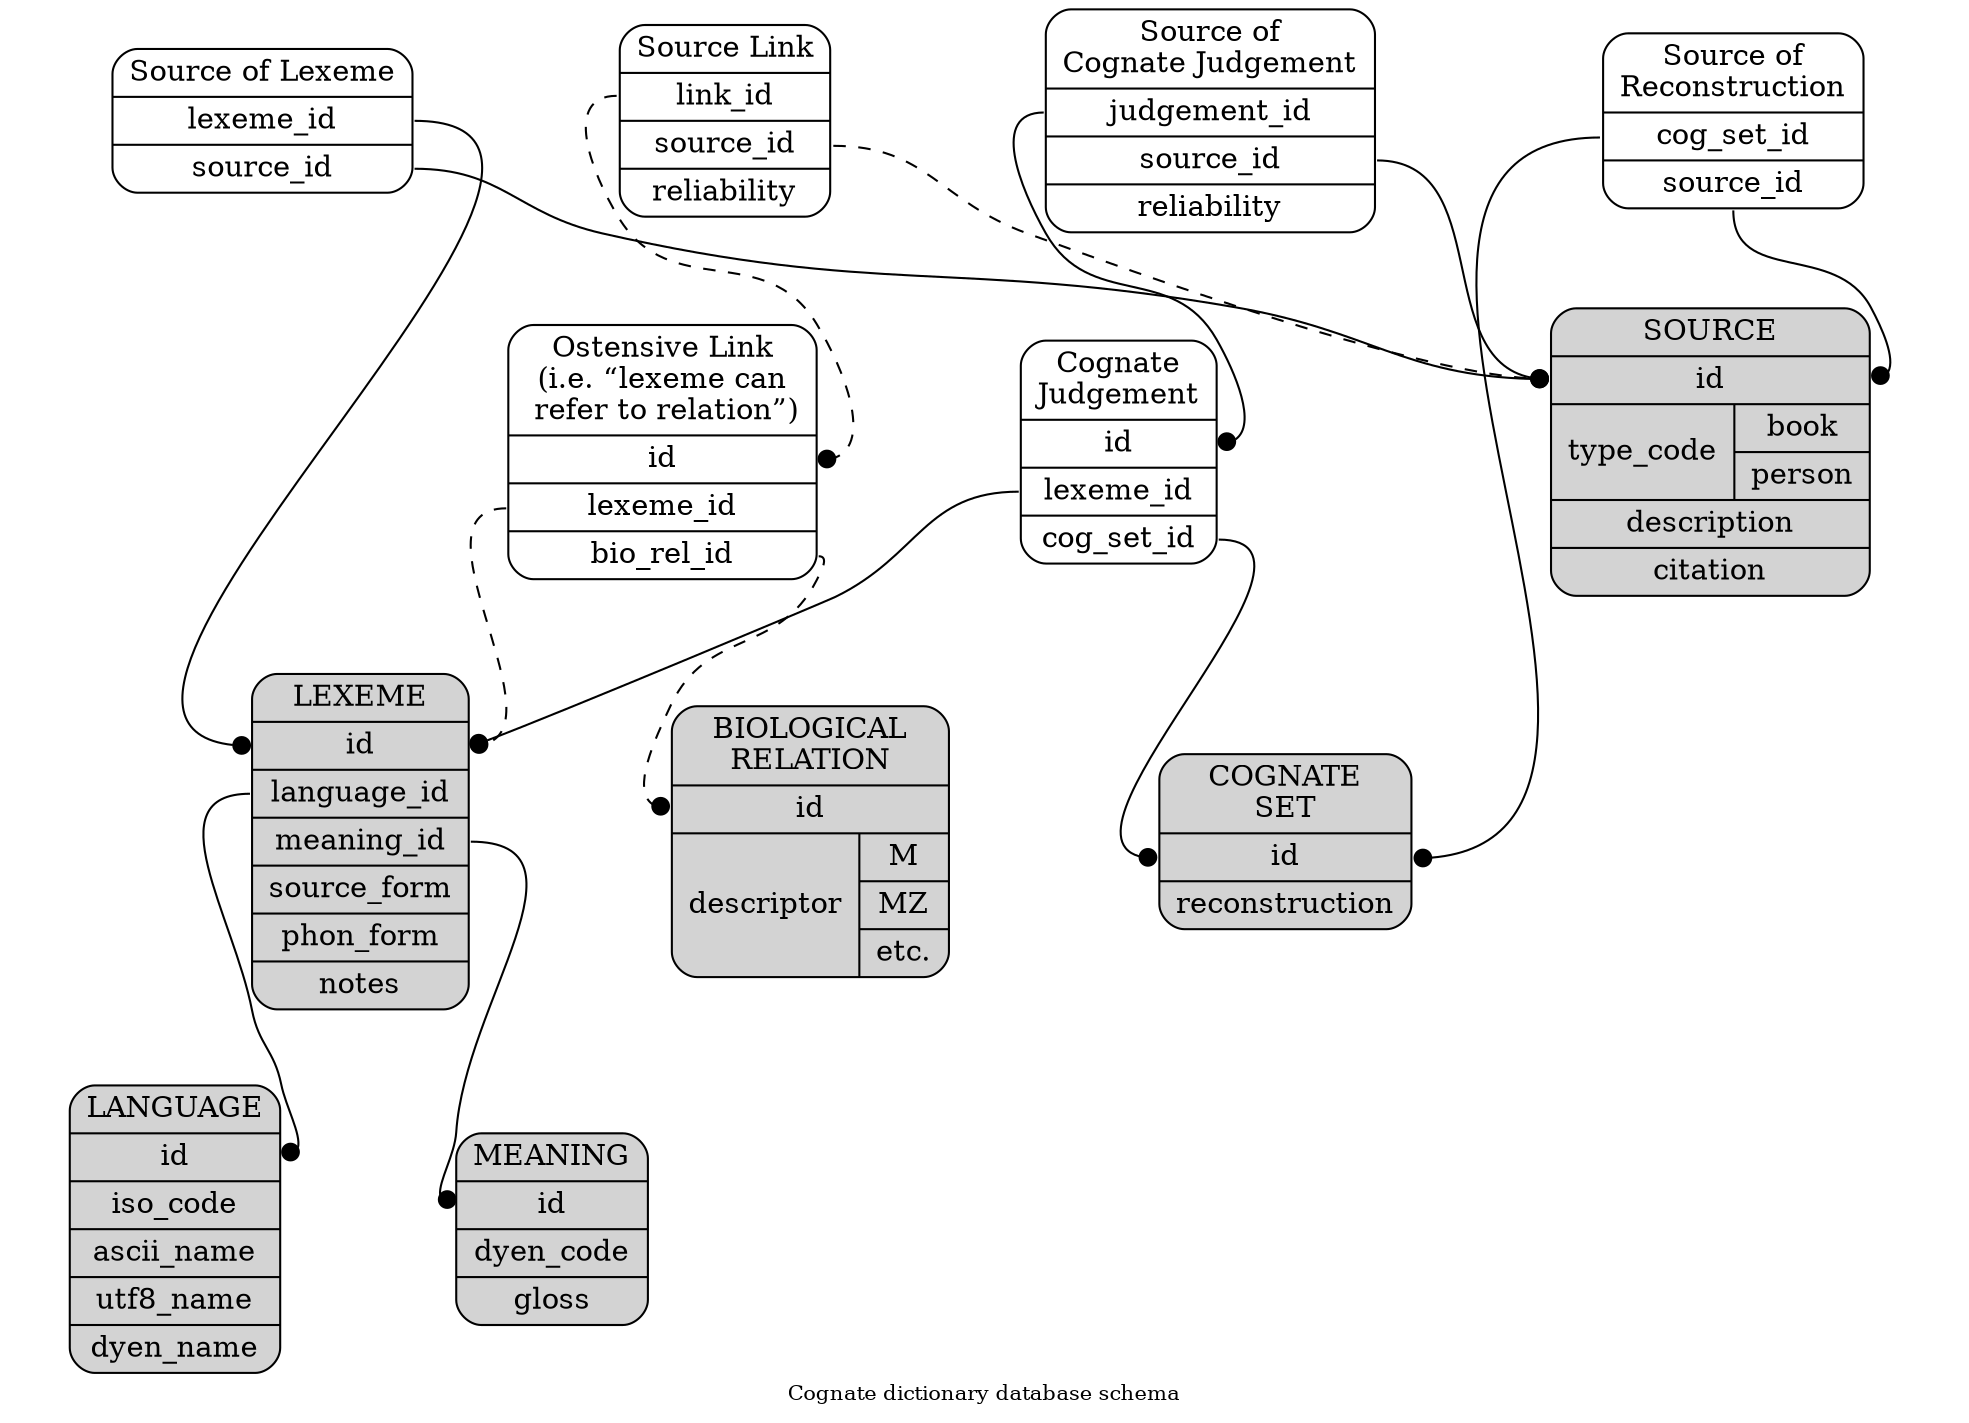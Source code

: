 digraph g { // neato -Tpdf -O database_structure.dot
  ordering=out;
  fontsize=10;
  overlap=scale;
  splines=true;
  sep=0.2;
  ratio=0.7;
  label="Cognate dictionary database schema";
  node [shape=Mrecord];
  edge [arrowhead=dot];

  lexeme [pos="2,3!",style=filled,
	label="{LEXEME |<id> id |<lid> language_id |<mid> meaning_id | source_form | phon_form | notes }"];
  source [pos="7,3!",style=filled,
	label="{SOURCE |<id> id |{type_code |{book | person}}| description | citation }"];
  meaning [pos="1,2!",style=filled,
	label="{MEANING |<id> id | dyen_code | gloss }"];
  language [pos="1,4!",style=filled,
	label="{LANGUAGE |<id> id | iso_code | ascii_name | utf8_name | dyen_name}"];
  cogset [pos="4,4!",style=filled,
	label="{COGNATE\nSET |<id> id | reconstruction}"];
  biological [pos="4,1!",style=filled,
	label="{BIOLOGICAL\nRELATION | <id> id |{descriptor |{M | MZ | etc.}}}"];

  // Many to many tables
  judgement [pos="3,4.5!",
	label="{Cognate\nJudgement |<id> id |<fid> lexeme_id |<cid> cog_set_id}"];
  formsource [pos="5,3!",
	label="{Source of Lexeme |<fid> lexeme_id |<sid> source_id}"];
  judgesource [pos="5,5!",
	label="{Source of\nCognate Judgement |<jid> judgement_id |<sid> source_id | reliability}"];
  cogsource [pos="5,4!",
	label="{Source of\nReconstruction |<cid> cog_set_id |<sid> source_id}"];
  formbio [pos="3,2!",
	label="{Ostensive Link\n(i.e. “lexeme can\n  refer to relation”) |<id> id |<fid> lexeme_id |<bid> bio_rel_id}"];
  biosource [pos="5,2!",
	label="{Source Link |<lid> link_id |<sid> source_id | reliability}"];

  // meaning [pos="1,1!"];	
  // language [pos="1,2!"];
  // lexeme [pos="2,1.5!"];
  // formsource [pos="4,1!"];
  // judgesource [pos="4.5,2.5!"];
  // cogsource [pos="5,1.5!"];
  // source [pos="6,1.5!"];
  // cogset [pos="4,1.5!"];
  // judgement [pos="3,2!"];
  // biological [pos="4,0!"];
  // formbio [pos="3,0.5!"];

  judgement:fid -> lexeme:id [weight=8]; 
  judgement:cid -> cogset:id [weight=8];
  formsource:fid -> lexeme:id;
  formsource:sid -> source:id;
  judgesource:jid -> judgement:id;
  judgesource:sid -> source:id;
  cogsource:cid -> cogset:id;
  cogsource:sid -> source:id;
  lexeme:lid -> language:id;
  lexeme:mid -> meaning:id;

  formbio:fid -> lexeme:id [style=dashed];
  formbio:bid -> biological:id [style=dashed];
  biosource:lid -> formbio:id [style=dashed];
  biosource:sid -> source:id [style=dashed];
}

